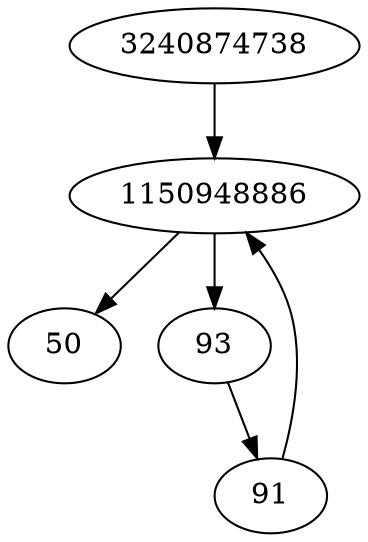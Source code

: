 strict digraph  {
3240874738;
50;
1150948886;
91;
93;
3240874738 -> 1150948886;
1150948886 -> 50;
1150948886 -> 93;
91 -> 1150948886;
93 -> 91;
}
